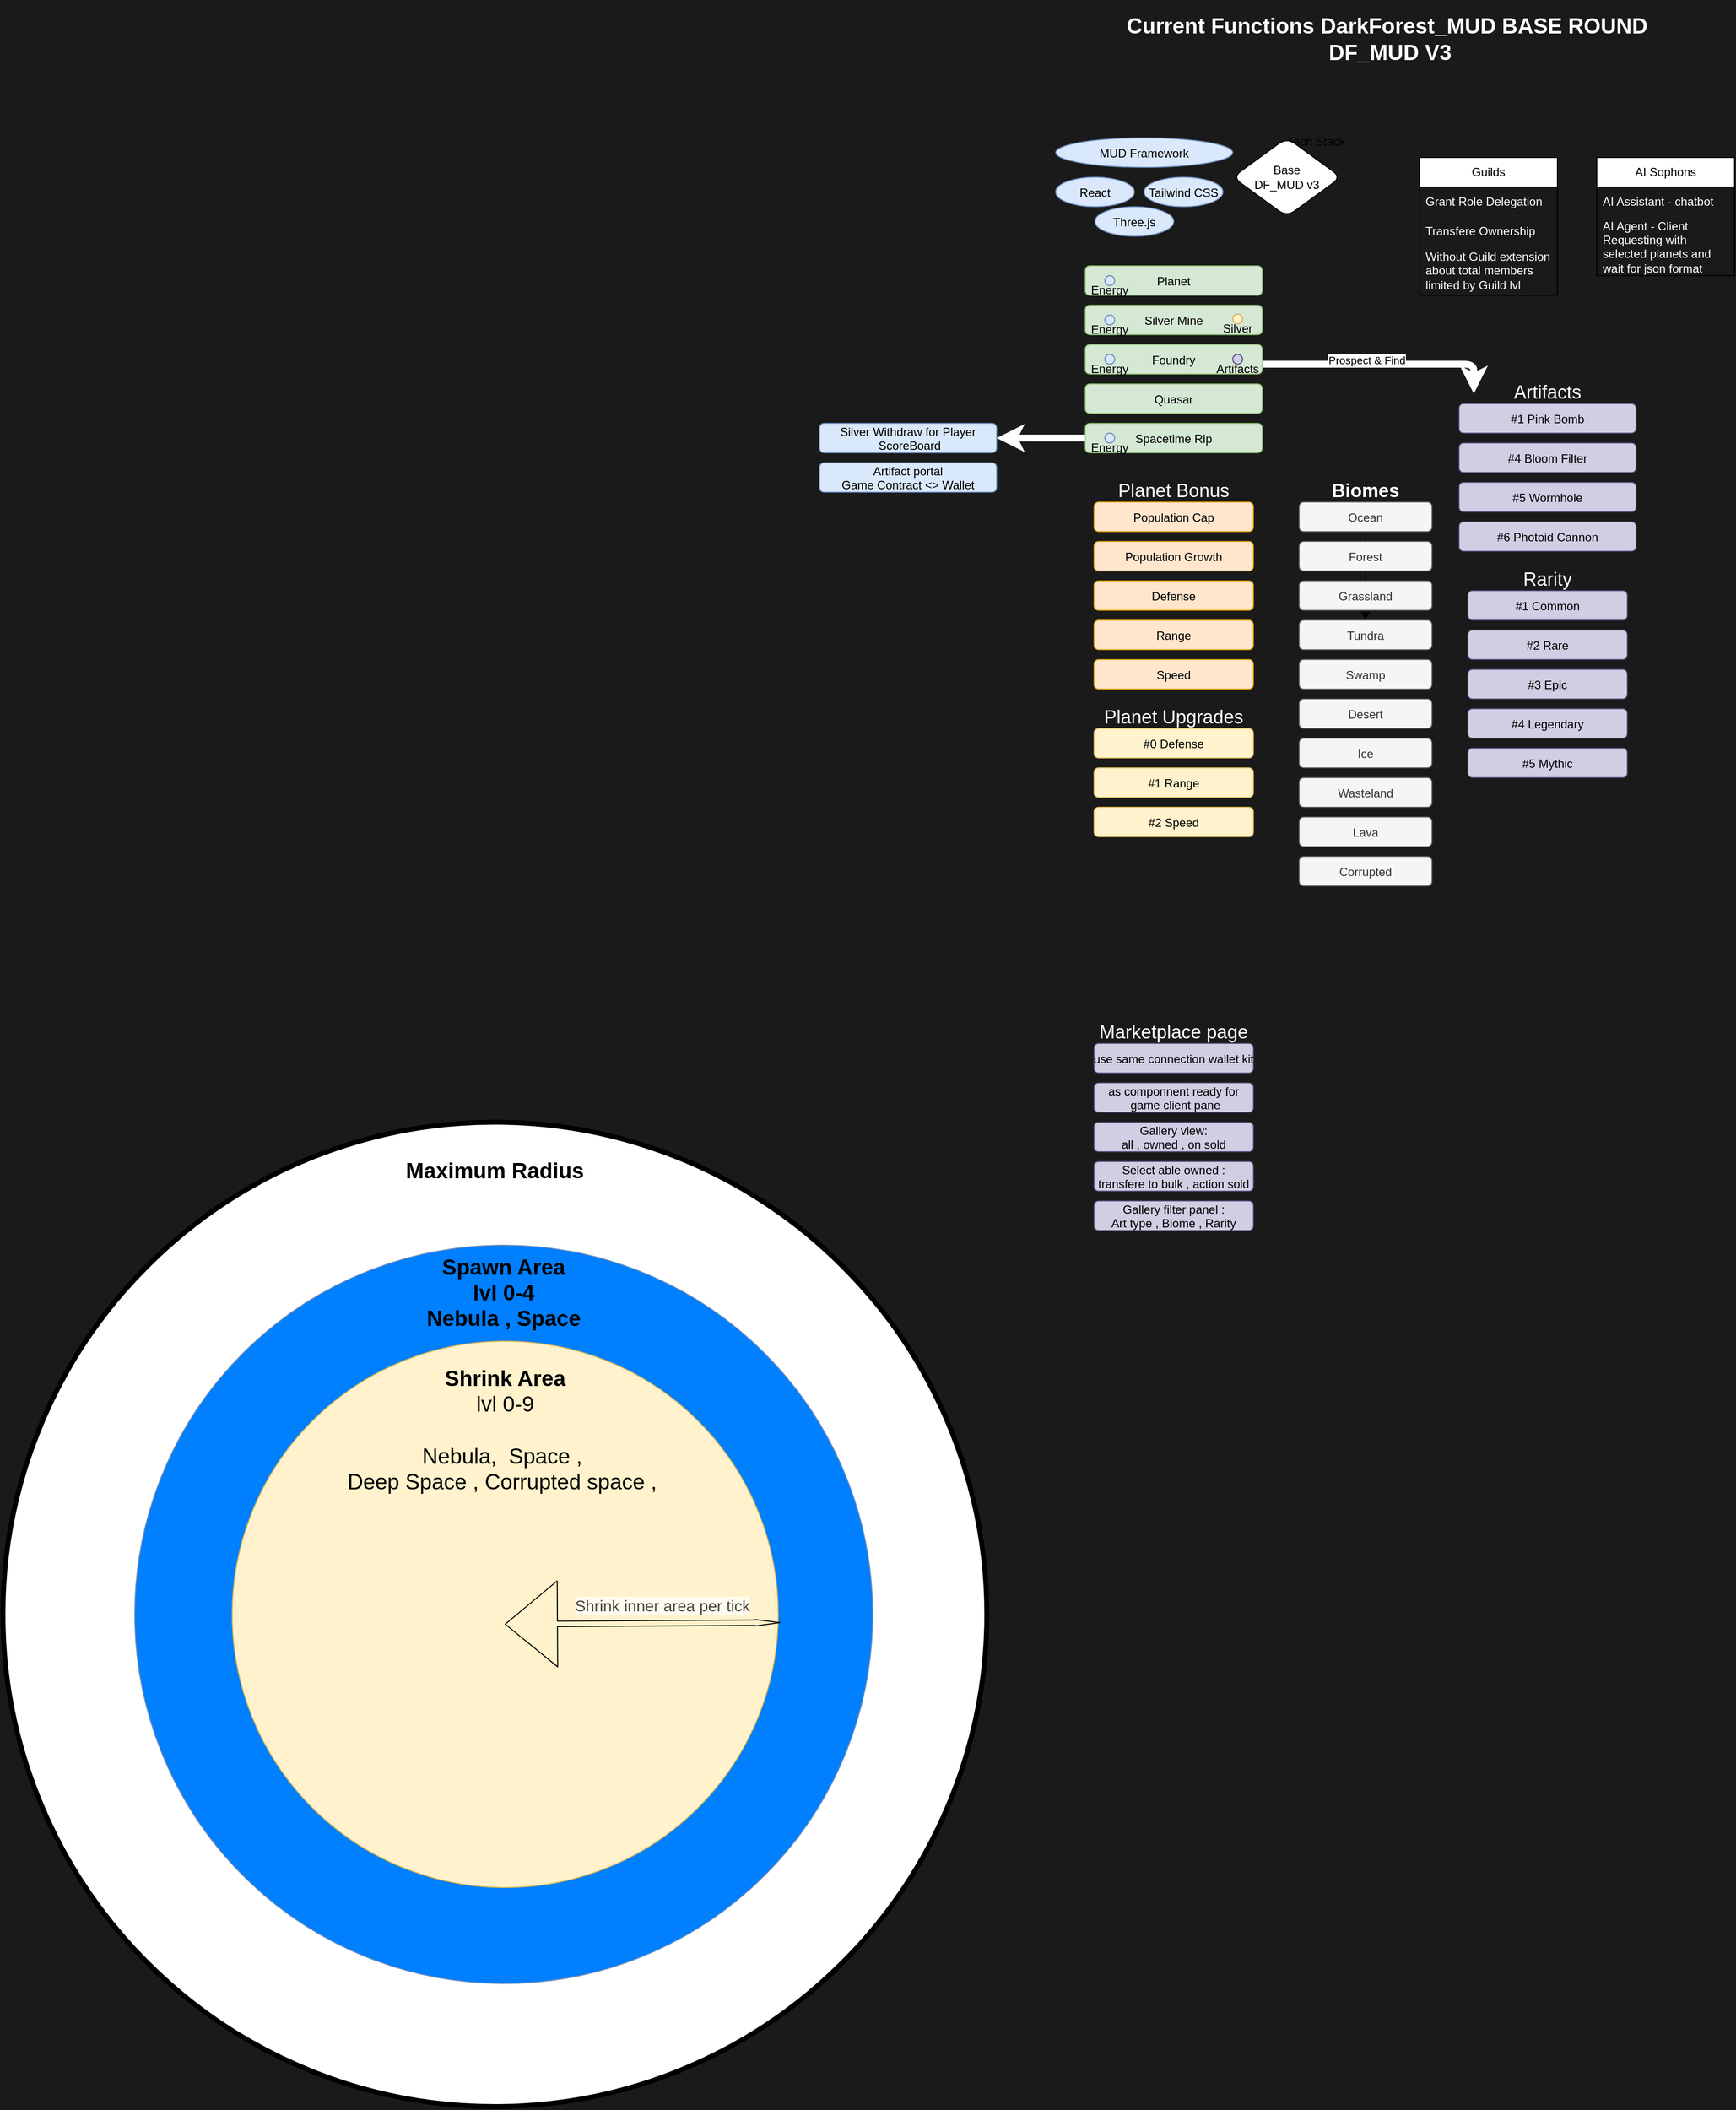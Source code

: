 <mxfile scale="1" border="0" disableSvgWarning="true">
    <diagram id="5irtiVY76B5kkcP0oITd" name="Base DF MUD V3">
        <mxGraphModel dx="2647" dy="1636" grid="1" gridSize="10" guides="1" tooltips="1" connect="1" arrows="1" fold="1" page="1" pageScale="1" pageWidth="1100" pageHeight="850" background="#1A1A1A" math="1" shadow="0">
            <root>
                <mxCell id="0"/>
                <mxCell id="1" parent="0"/>
                <mxCell id="techStack" value="Tech Stack" style="group;rounded=1;" parent="1" vertex="1">
                    <mxGeometry x="10" y="-30" width="550" height="1160" as="geometry"/>
                </mxCell>
                <mxCell id="mud" value="MUD Framework" style="ellipse;fillColor=#DAE8FC;strokeColor=#6C8EBF;rounded=1;" parent="techStack" vertex="1">
                    <mxGeometry x="10" y="10" width="180" height="30" as="geometry"/>
                </mxCell>
                <mxCell id="react" value="React" style="ellipse;fillColor=#DAE8FC;strokeColor=#6C8EBF;rounded=1;" parent="techStack" vertex="1">
                    <mxGeometry x="10" y="50" width="80" height="30" as="geometry"/>
                </mxCell>
                <mxCell id="tailwind" value="Tailwind CSS" style="ellipse;fillColor=#DAE8FC;strokeColor=#6C8EBF;rounded=1;" parent="techStack" vertex="1">
                    <mxGeometry x="100" y="50" width="80" height="30" as="geometry"/>
                </mxCell>
                <mxCell id="38" value="Base&lt;br&gt;DF_MUD v3" style="rhombus;whiteSpace=wrap;html=1;rounded=1;" parent="techStack" vertex="1">
                    <mxGeometry x="190" y="10" width="110" height="80" as="geometry"/>
                </mxCell>
                <mxCell id="foundry" value="Foundry" style="rectangle;fillColor=#d5e8d4;strokeColor=#82b366;rounded=1;" parent="techStack" vertex="1">
                    <mxGeometry x="40" y="220" width="180" height="30" as="geometry"/>
                </mxCell>
                <mxCell id="quasar" value="Quasar" style="rectangle;fillColor=#d5e8d4;strokeColor=#82b366;rounded=1;" parent="techStack" vertex="1">
                    <mxGeometry x="40" y="260" width="180" height="30" as="geometry"/>
                </mxCell>
                <mxCell id="spacetimeRip" value="Spacetime Rip" style="rectangle;fillColor=#d5e8d4;strokeColor=#82b366;rounded=1;" parent="techStack" vertex="1">
                    <mxGeometry x="40" y="300" width="180" height="30" as="geometry"/>
                </mxCell>
                <mxCell id="11" value="Silver Mine" style="rectangle;fillColor=#d5e8d4;strokeColor=#82b366;rounded=1;" parent="techStack" vertex="1">
                    <mxGeometry x="40" y="180" width="180" height="30" as="geometry"/>
                </mxCell>
                <mxCell id="12" value="Planet" style="rectangle;fillColor=#d5e8d4;strokeColor=#82b366;rounded=1;" parent="techStack" vertex="1">
                    <mxGeometry x="40" y="140" width="180" height="30" as="geometry"/>
                </mxCell>
                <mxCell id="14" value="Energy" style="ellipse;whiteSpace=wrap;html=1;aspect=fixed;rounded=1;fillColor=#dae8fc;strokeColor=#6c8ebf;spacingBottom=-20;" parent="techStack" vertex="1">
                    <mxGeometry x="60" y="230" width="10" height="10" as="geometry"/>
                </mxCell>
                <mxCell id="15" value="Energy" style="ellipse;whiteSpace=wrap;html=1;aspect=fixed;rounded=1;fillColor=#dae8fc;strokeColor=#6c8ebf;spacingBottom=-20;" parent="techStack" vertex="1">
                    <mxGeometry x="60" y="190" width="10" height="10" as="geometry"/>
                </mxCell>
                <mxCell id="16" value="Energy" style="ellipse;whiteSpace=wrap;html=1;aspect=fixed;rounded=1;fillColor=#dae8fc;strokeColor=#6c8ebf;spacingBottom=-20;" parent="techStack" vertex="1">
                    <mxGeometry x="60" y="150" width="10" height="10" as="geometry"/>
                </mxCell>
                <mxCell id="18" value="Energy" style="ellipse;whiteSpace=wrap;html=1;aspect=fixed;rounded=1;fillColor=#dae8fc;strokeColor=#6c8ebf;spacingBottom=-20;" parent="techStack" vertex="1">
                    <mxGeometry x="60" y="310" width="10" height="10" as="geometry"/>
                </mxCell>
                <mxCell id="20" value="Silver" style="ellipse;whiteSpace=wrap;html=1;aspect=fixed;rounded=1;fillColor=#fff2cc;strokeColor=#d6b656;spacingBottom=-20;" parent="techStack" vertex="1">
                    <mxGeometry x="190" y="189" width="10" height="10" as="geometry"/>
                </mxCell>
                <mxCell id="22" value="Artifacts" style="ellipse;whiteSpace=wrap;html=1;aspect=fixed;rounded=1;fillColor=#d0cee2;strokeColor=#56517e;spacingBottom=-20;" parent="techStack" vertex="1">
                    <mxGeometry x="190" y="230" width="10" height="10" as="geometry"/>
                </mxCell>
                <mxCell id="NPDjuyqZwq4U-HTnj_AC-95" value="Planet Bonus" style="group;rounded=1;spacingTop=-20;fontColor=light-dark(#ffffff, #ededed);strokeWidth=5;fontSize=19;" parent="techStack" vertex="1">
                    <mxGeometry x="40" y="370" width="180" height="200" as="geometry"/>
                </mxCell>
                <mxCell id="NPDjuyqZwq4U-HTnj_AC-96" value="Population Cap" style="hexagon;fillColor=#ffe6cc;strokeColor=#d79b00;rounded=1;" parent="NPDjuyqZwq4U-HTnj_AC-95" vertex="1">
                    <mxGeometry x="9" y="10" width="162" height="30" as="geometry"/>
                </mxCell>
                <mxCell id="NPDjuyqZwq4U-HTnj_AC-97" value="Population Growth" style="hexagon;fillColor=#ffe6cc;strokeColor=#d79b00;rounded=1;" parent="NPDjuyqZwq4U-HTnj_AC-95" vertex="1">
                    <mxGeometry x="9" y="50" width="162" height="30" as="geometry"/>
                </mxCell>
                <mxCell id="NPDjuyqZwq4U-HTnj_AC-98" value="Defense" style="hexagon;fillColor=#ffe6cc;strokeColor=#d79b00;rounded=1;" parent="NPDjuyqZwq4U-HTnj_AC-95" vertex="1">
                    <mxGeometry x="9" y="90" width="162" height="30" as="geometry"/>
                </mxCell>
                <mxCell id="NPDjuyqZwq4U-HTnj_AC-99" value="Range" style="hexagon;fillColor=#ffe6cc;strokeColor=#d79b00;rounded=1;" parent="NPDjuyqZwq4U-HTnj_AC-95" vertex="1">
                    <mxGeometry x="9" y="130" width="162" height="30" as="geometry"/>
                </mxCell>
                <mxCell id="NPDjuyqZwq4U-HTnj_AC-100" value="Speed" style="hexagon;fillColor=#ffe6cc;strokeColor=#d79b00;rounded=1;" parent="NPDjuyqZwq4U-HTnj_AC-95" vertex="1">
                    <mxGeometry x="9" y="170" width="162" height="30" as="geometry"/>
                </mxCell>
                <mxCell id="31" value="Planet Upgrades" style="group;rounded=1;spacingTop=-20;fontColor=light-dark(#ffffff, #ededed);strokeWidth=5;fontSize=19;" parent="techStack" vertex="1">
                    <mxGeometry x="40" y="600" width="180" height="520" as="geometry"/>
                </mxCell>
                <mxCell id="33" value="#0 Defense" style="hexagon;fillColor=#fff2cc;strokeColor=#d6b656;rounded=1;" parent="31" vertex="1">
                    <mxGeometry x="9" y="10" width="162" height="30" as="geometry"/>
                </mxCell>
                <mxCell id="34" value="#1 Range" style="hexagon;fillColor=#fff2cc;strokeColor=#d6b656;rounded=1;" parent="31" vertex="1">
                    <mxGeometry x="9" y="50" width="162" height="30" as="geometry"/>
                </mxCell>
                <mxCell id="35" value="#2 Speed" style="hexagon;fillColor=#fff2cc;strokeColor=#d6b656;rounded=1;" parent="31" vertex="1">
                    <mxGeometry x="9" y="90" width="162" height="30" as="geometry"/>
                </mxCell>
                <mxCell id="8byimN1MKcKNS9rw0Z8--65" value="Marketplace page" style="group;rounded=1;spacingTop=-20;fontColor=light-dark(#ffffff, #ededed);strokeWidth=5;fontSize=19;" parent="31" vertex="1">
                    <mxGeometry y="320" width="180" height="200" as="geometry"/>
                </mxCell>
                <mxCell id="8byimN1MKcKNS9rw0Z8--66" value="use same connection wallet kit" style="hexagon;fillColor=#d0cee2;strokeColor=#56517e;rounded=1;" parent="8byimN1MKcKNS9rw0Z8--65" vertex="1">
                    <mxGeometry x="9" y="10" width="162" height="30" as="geometry"/>
                </mxCell>
                <mxCell id="8byimN1MKcKNS9rw0Z8--67" value="as componnent ready for&#xa; game client pane" style="hexagon;fillColor=#d0cee2;strokeColor=#56517e;rounded=1;" parent="8byimN1MKcKNS9rw0Z8--65" vertex="1">
                    <mxGeometry x="9" y="50" width="162" height="30" as="geometry"/>
                </mxCell>
                <mxCell id="8byimN1MKcKNS9rw0Z8--68" value="Gallery view:&#xa;all , owned , on sold" style="hexagon;fillColor=#d0cee2;strokeColor=#56517e;rounded=1;" parent="8byimN1MKcKNS9rw0Z8--65" vertex="1">
                    <mxGeometry x="9" y="90" width="162" height="30" as="geometry"/>
                </mxCell>
                <mxCell id="8byimN1MKcKNS9rw0Z8--69" value="Select able owned :&#xa; transfere to bulk , action sold " style="hexagon;fillColor=#d0cee2;strokeColor=#56517e;rounded=1;" parent="8byimN1MKcKNS9rw0Z8--65" vertex="1">
                    <mxGeometry x="9" y="130" width="162" height="30" as="geometry"/>
                </mxCell>
                <mxCell id="8byimN1MKcKNS9rw0Z8--70" value="Gallery filter panel : &#xa;Art type , Biome , Rarity" style="hexagon;fillColor=#d0cee2;strokeColor=#56517e;rounded=1;" parent="8byimN1MKcKNS9rw0Z8--65" vertex="1">
                    <mxGeometry x="9" y="170" width="162" height="30" as="geometry"/>
                </mxCell>
                <mxCell id="54" value="Biomes" style="group;rounded=1;spacingTop=-20;fontColor=light-dark(#ffffff, #ededed);strokeWidth=5;fontSize=19;fontStyle=1" parent="techStack" vertex="1">
                    <mxGeometry x="250" y="370" width="150" height="370" as="geometry"/>
                </mxCell>
                <mxCell id="55" value="" style="edgeStyle=none;rounded=1;html=1;" parent="54" source="56" target="59" edge="1">
                    <mxGeometry relative="1" as="geometry"/>
                </mxCell>
                <mxCell id="56" value="Ocean" style="hexagon;fillColor=#f5f5f5;strokeColor=#666666;rounded=1;fontColor=#333333;" parent="54" vertex="1">
                    <mxGeometry x="7.5" y="10" width="135" height="30" as="geometry"/>
                </mxCell>
                <mxCell id="57" value="Forest" style="hexagon;fillColor=#f5f5f5;strokeColor=#666666;rounded=1;fontColor=#333333;" parent="54" vertex="1">
                    <mxGeometry x="7.5" y="50" width="135" height="30" as="geometry"/>
                </mxCell>
                <mxCell id="58" value="Grassland" style="hexagon;fillColor=#f5f5f5;strokeColor=#666666;rounded=1;fontColor=#333333;" parent="54" vertex="1">
                    <mxGeometry x="7.5" y="90" width="135" height="30" as="geometry"/>
                </mxCell>
                <mxCell id="59" value="Tundra" style="hexagon;fillColor=#f5f5f5;strokeColor=#666666;rounded=1;fontColor=#333333;" parent="54" vertex="1">
                    <mxGeometry x="7.5" y="130" width="135" height="30" as="geometry"/>
                </mxCell>
                <mxCell id="60" value="Swamp" style="hexagon;fillColor=#f5f5f5;strokeColor=#666666;rounded=1;fontColor=#333333;" parent="54" vertex="1">
                    <mxGeometry x="7.5" y="170" width="135" height="30" as="geometry"/>
                </mxCell>
                <mxCell id="61" value="Desert" style="hexagon;fillColor=#f5f5f5;strokeColor=#666666;rounded=1;fontColor=#333333;" parent="54" vertex="1">
                    <mxGeometry x="7.5" y="210" width="135" height="30" as="geometry"/>
                </mxCell>
                <mxCell id="62" value="Ice" style="hexagon;fillColor=#f5f5f5;strokeColor=#666666;rounded=1;fontColor=#333333;" parent="54" vertex="1">
                    <mxGeometry x="7.5" y="250" width="135" height="30" as="geometry"/>
                </mxCell>
                <mxCell id="63" value="Wasteland" style="hexagon;fillColor=#f5f5f5;strokeColor=#666666;rounded=1;fontColor=#333333;" parent="54" vertex="1">
                    <mxGeometry x="7.5" y="290" width="135" height="30" as="geometry"/>
                </mxCell>
                <mxCell id="64" value="Lava" style="hexagon;fillColor=#f5f5f5;strokeColor=#666666;rounded=1;fontColor=#333333;" parent="54" vertex="1">
                    <mxGeometry x="7.5" y="330" width="135" height="30" as="geometry"/>
                </mxCell>
                <mxCell id="65" value="Corrupted" style="hexagon;fillColor=#f5f5f5;strokeColor=#666666;rounded=1;fontColor=#333333;" parent="54" vertex="1">
                    <mxGeometry x="7.5" y="370" width="135" height="30" as="geometry"/>
                </mxCell>
                <mxCell id="SrigIQe8zT1XsT5fDAGr-65" style="edgeStyle=orthogonalEdgeStyle;rounded=1;orthogonalLoop=1;strokeColor=#FFFFFF;strokeWidth=7;" parent="techStack" edge="1">
                    <mxGeometry relative="1" as="geometry">
                        <Array as="points">
                            <mxPoint x="220" y="240"/>
                            <mxPoint x="435" y="240"/>
                        </Array>
                        <mxPoint x="220" y="240" as="sourcePoint"/>
                        <mxPoint x="435" y="270" as="targetPoint"/>
                    </mxGeometry>
                </mxCell>
                <mxCell id="SrigIQe8zT1XsT5fDAGr-66" value="Prospect &amp;amp; Find" style="edgeLabel;html=1;align=center;verticalAlign=middle;resizable=0;points=[];rounded=1;" parent="SrigIQe8zT1XsT5fDAGr-65" vertex="1" connectable="0">
                    <mxGeometry x="-0.139" y="4" relative="1" as="geometry">
                        <mxPoint as="offset"/>
                    </mxGeometry>
                </mxCell>
                <mxCell id="tMf0LBVsmjufztRibNKT-65" value="Three.js" style="ellipse;fillColor=#DAE8FC;strokeColor=#6C8EBF;rounded=1;" parent="techStack" vertex="1">
                    <mxGeometry x="50" y="80" width="80" height="30" as="geometry"/>
                </mxCell>
                <mxCell id="4" value="Silver Withdraw for Player&#xa; ScoreBoard" style="hexagon;fillColor=#dae8fc;strokeColor=#6c8ebf;rounded=1;" parent="1" vertex="1">
                    <mxGeometry x="-220" y="270" width="180" height="30" as="geometry"/>
                </mxCell>
                <mxCell id="5" value="Artifact portal &#xa;Game Contract &lt;&gt; Wallet" style="hexagon;fillColor=#dae8fc;strokeColor=#6c8ebf;rounded=1;" parent="1" vertex="1">
                    <mxGeometry x="-220" y="310" width="180" height="30" as="geometry"/>
                </mxCell>
                <mxCell id="23" style="edgeStyle=orthogonalEdgeStyle;rounded=1;orthogonalLoop=1;strokeColor=#FFFFFF;strokeWidth=7;entryX=1;entryY=0.5;entryDx=0;entryDy=0;exitX=0;exitY=0.5;exitDx=0;exitDy=0;" parent="1" source="spacetimeRip" target="4" edge="1">
                    <mxGeometry relative="1" as="geometry">
                        <Array as="points">
                            <mxPoint x="50" y="285"/>
                        </Array>
                        <mxPoint x="50" y="245" as="sourcePoint"/>
                        <mxPoint x="455" y="190" as="targetPoint"/>
                    </mxGeometry>
                </mxCell>
                <mxCell id="artifacts" value="Artifacts" style="group;rounded=1;fontColor=#FFFFFF;fontSize=19;spacingTop=-20;" parent="1" vertex="1">
                    <mxGeometry x="420" y="240" width="200" height="570" as="geometry"/>
                </mxCell>
                <mxCell id="wormhole" value="#5 Wormhole" style="hexagon;fillColor=#d0cee2;strokeColor=#56517e;rounded=1;fontSize=12;" parent="artifacts" vertex="1">
                    <mxGeometry x="10" y="90" width="180" height="30" as="geometry"/>
                </mxCell>
                <mxCell id="photoidCannon" value="#4 Bloom Filter" style="hexagon;fillColor=#d0cee2;strokeColor=#56517e;rounded=1;" parent="artifacts" vertex="1">
                    <mxGeometry x="10" y="50" width="180" height="30" as="geometry"/>
                </mxCell>
                <mxCell id="bloomFilter" value="#6 Photoid Cannon" style="hexagon;fillColor=#d0cee2;strokeColor=#56517e;rounded=1;" parent="artifacts" vertex="1">
                    <mxGeometry x="10" y="130" width="180" height="30" as="geometry"/>
                </mxCell>
                <mxCell id="blackDomain" value="#1 Pink Bomb" style="hexagon;fillColor=#d0cee2;strokeColor=#56517e;rounded=1;" parent="artifacts" vertex="1">
                    <mxGeometry x="10" y="10" width="180" height="30" as="geometry"/>
                </mxCell>
                <mxCell id="NPDjuyqZwq4U-HTnj_AC-72" value="Rarity" style="group;rounded=1;spacingTop=-20;fontColor=light-dark(#ffffff, #ededed);strokeWidth=5;fontSize=19;" parent="artifacts" vertex="1">
                    <mxGeometry x="10" y="190" width="180" height="200" as="geometry"/>
                </mxCell>
                <mxCell id="NPDjuyqZwq4U-HTnj_AC-74" value="#1 Common" style="hexagon;fillColor=#d0cee2;strokeColor=#56517e;rounded=1;" parent="NPDjuyqZwq4U-HTnj_AC-72" vertex="1">
                    <mxGeometry x="9" y="10" width="162" height="30" as="geometry"/>
                </mxCell>
                <mxCell id="NPDjuyqZwq4U-HTnj_AC-75" value="#2 Rare" style="hexagon;fillColor=#d0cee2;strokeColor=#56517e;rounded=1;" parent="NPDjuyqZwq4U-HTnj_AC-72" vertex="1">
                    <mxGeometry x="9" y="50" width="162" height="30" as="geometry"/>
                </mxCell>
                <mxCell id="NPDjuyqZwq4U-HTnj_AC-76" value="#3 Epic" style="hexagon;fillColor=#d0cee2;strokeColor=#56517e;rounded=1;" parent="NPDjuyqZwq4U-HTnj_AC-72" vertex="1">
                    <mxGeometry x="9" y="90" width="162" height="30" as="geometry"/>
                </mxCell>
                <mxCell id="NPDjuyqZwq4U-HTnj_AC-77" value="#4 Legendary" style="hexagon;fillColor=#d0cee2;strokeColor=#56517e;rounded=1;" parent="NPDjuyqZwq4U-HTnj_AC-72" vertex="1">
                    <mxGeometry x="9" y="130" width="162" height="30" as="geometry"/>
                </mxCell>
                <mxCell id="NPDjuyqZwq4U-HTnj_AC-78" value="#5 Mythic" style="hexagon;fillColor=#d0cee2;strokeColor=#56517e;rounded=1;" parent="NPDjuyqZwq4U-HTnj_AC-72" vertex="1">
                    <mxGeometry x="9" y="170" width="162" height="30" as="geometry"/>
                </mxCell>
                <mxCell id="SrigIQe8zT1XsT5fDAGr-68" value="Guilds" style="swimlane;fontStyle=0;childLayout=stackLayout;horizontal=1;startSize=30;horizontalStack=0;resizeParent=1;resizeParentMax=0;resizeLast=0;collapsible=1;marginBottom=0;whiteSpace=wrap;html=1;" parent="1" vertex="1">
                    <mxGeometry x="390" width="140" height="140" as="geometry"/>
                </mxCell>
                <mxCell id="SrigIQe8zT1XsT5fDAGr-69" value="Grant Role Delegation&amp;nbsp;" style="text;strokeColor=none;fillColor=none;align=left;verticalAlign=middle;spacingLeft=4;spacingRight=4;overflow=hidden;points=[[0,0.5],[1,0.5]];portConstraint=eastwest;rotatable=0;whiteSpace=wrap;html=1;fontColor=light-dark(#ffffff, #ededed);" parent="SrigIQe8zT1XsT5fDAGr-68" vertex="1">
                    <mxGeometry y="30" width="140" height="30" as="geometry"/>
                </mxCell>
                <mxCell id="SrigIQe8zT1XsT5fDAGr-70" value="Transfere Ownership" style="text;strokeColor=none;fillColor=none;align=left;verticalAlign=middle;spacingLeft=4;spacingRight=4;overflow=hidden;points=[[0,0.5],[1,0.5]];portConstraint=eastwest;rotatable=0;whiteSpace=wrap;html=1;fontColor=light-dark(#ffffff, #ededed);" parent="SrigIQe8zT1XsT5fDAGr-68" vertex="1">
                    <mxGeometry y="60" width="140" height="30" as="geometry"/>
                </mxCell>
                <mxCell id="SrigIQe8zT1XsT5fDAGr-71" value="Without Guild extension about total members limited by Guild lvl" style="text;strokeColor=none;fillColor=none;align=left;verticalAlign=middle;spacingLeft=4;spacingRight=4;overflow=hidden;points=[[0,0.5],[1,0.5]];portConstraint=eastwest;rotatable=0;whiteSpace=wrap;html=1;fontColor=light-dark(#ffffff, #ededed);" parent="SrigIQe8zT1XsT5fDAGr-68" vertex="1">
                    <mxGeometry y="90" width="140" height="50" as="geometry"/>
                </mxCell>
                <mxCell id="SrigIQe8zT1XsT5fDAGr-72" value="AI Sophons" style="swimlane;fontStyle=0;childLayout=stackLayout;horizontal=1;startSize=30;horizontalStack=0;resizeParent=1;resizeParentMax=0;resizeLast=0;collapsible=1;marginBottom=0;whiteSpace=wrap;html=1;" parent="1" vertex="1">
                    <mxGeometry x="570" width="140" height="120" as="geometry"/>
                </mxCell>
                <mxCell id="SrigIQe8zT1XsT5fDAGr-73" value="AI Assistant - chatbot" style="text;strokeColor=none;fillColor=none;align=left;verticalAlign=middle;spacingLeft=4;spacingRight=4;overflow=hidden;points=[[0,0.5],[1,0.5]];portConstraint=eastwest;rotatable=0;whiteSpace=wrap;html=1;fontColor=light-dark(#ffffff, #ededed);" parent="SrigIQe8zT1XsT5fDAGr-72" vertex="1">
                    <mxGeometry y="30" width="140" height="30" as="geometry"/>
                </mxCell>
                <mxCell id="SrigIQe8zT1XsT5fDAGr-74" value="AI Agent - Client Requesting with selected planets and wait for json format answer - client executor" style="text;strokeColor=none;fillColor=none;align=left;verticalAlign=middle;spacingLeft=4;spacingRight=4;overflow=hidden;points=[[0,0.5],[1,0.5]];portConstraint=eastwest;rotatable=0;whiteSpace=wrap;html=1;fontColor=light-dark(#ffffff, #ededed);" parent="SrigIQe8zT1XsT5fDAGr-72" vertex="1">
                    <mxGeometry y="60" width="140" height="60" as="geometry"/>
                </mxCell>
                <mxCell id="SrigIQe8zT1XsT5fDAGr-76" value="Current Functions DarkForest_MUD BASE ROUND&amp;nbsp;&lt;br&gt;DF_MUD V3" style="text;html=1;align=center;verticalAlign=middle;whiteSpace=wrap;rounded=0;fontColor=light-dark(#ffffff, #ededed);fontSize=22;fontStyle=1" parent="1" vertex="1">
                    <mxGeometry x="10" y="-160" width="700" height="80" as="geometry"/>
                </mxCell>
                <mxCell id="MGeNxELb8QTI1beT-WTR-72" value="" style="group" parent="1" vertex="1" connectable="0">
                    <mxGeometry x="-1050" y="980" width="1000" height="1000" as="geometry"/>
                </mxCell>
                <mxCell id="MGeNxELb8QTI1beT-WTR-65" value="Maximum Radius" style="ellipse;whiteSpace=wrap;html=1;spacingTop=0;fontSize=22;fontStyle=1;strokeWidth=5;spacingBottom=900;" parent="MGeNxELb8QTI1beT-WTR-72" vertex="1">
                    <mxGeometry width="1000" height="1000" as="geometry"/>
                </mxCell>
                <mxCell id="MGeNxELb8QTI1beT-WTR-66" value="Spawn Area&lt;div&gt;lvl 0-4&lt;/div&gt;&lt;div&gt;Nebula , Space&lt;br&gt;&lt;br&gt;&lt;/div&gt;&lt;div&gt;&lt;br&gt;&lt;/div&gt;" style="ellipse;whiteSpace=wrap;html=1;fillColor=#007FFF;strokeColor=#6c8ebf;spacingTop=0;spacingBottom=600;fontSize=22;fontStyle=1" parent="MGeNxELb8QTI1beT-WTR-72" vertex="1">
                    <mxGeometry x="134" y="125" width="750" height="750" as="geometry"/>
                </mxCell>
                <mxCell id="MGeNxELb8QTI1beT-WTR-67" value="&lt;div&gt;&lt;br&gt;&lt;/div&gt;Shrink Area&lt;br&gt;&lt;span style=&quot;font-weight: normal;&quot;&gt;lvl 0-9&lt;br&gt;&lt;br&gt;&lt;/span&gt;&lt;div&gt;&lt;span style=&quot;font-weight: normal;&quot;&gt;Nebula,&amp;nbsp; Space ,&amp;nbsp;&lt;br&gt;Deep Space , Corrupted space ,&amp;nbsp;&lt;/span&gt;&lt;/div&gt;" style="ellipse;whiteSpace=wrap;html=1;fillColor=#fff2cc;strokeColor=#d6b656;spacingBottom=400;fontSize=22;fontStyle=1" parent="MGeNxELb8QTI1beT-WTR-72" vertex="1">
                    <mxGeometry x="233" y="222.5" width="555" height="555" as="geometry"/>
                </mxCell>
                <mxCell id="MGeNxELb8QTI1beT-WTR-70" value="" style="shape=flexArrow;endArrow=classic;startArrow=classic;html=1;startWidth=0;startSize=7.976;entryX=0.517;entryY=0.518;entryDx=0;entryDy=0;entryPerimeter=0;exitX=1.004;exitY=0.515;exitDx=0;exitDy=0;exitPerimeter=0;fillColor=none;endWidth=80.741;endSize=17.363;width=5.556;fontSize=8;" parent="MGeNxELb8QTI1beT-WTR-72" source="MGeNxELb8QTI1beT-WTR-67" edge="1">
                    <mxGeometry width="100" height="100" relative="1" as="geometry">
                        <mxPoint x="777.913" y="490.662" as="sourcePoint"/>
                        <mxPoint x="510.005" y="509.99" as="targetPoint"/>
                    </mxGeometry>
                </mxCell>
                <mxCell id="MGeNxELb8QTI1beT-WTR-71" value="Shrink&lt;span style=&quot;background-color: light-dark(#ffffff, var(--ge-dark-color, #121212));&quot;&gt;&amp;nbsp;inner area per tick&lt;/span&gt;" style="edgeLabel;html=1;align=center;verticalAlign=middle;resizable=0;points=[];rotation=0;textOpacity=70;fontSize=16;" parent="MGeNxELb8QTI1beT-WTR-70" vertex="1" connectable="0">
                    <mxGeometry x="0.15" y="-2" relative="1" as="geometry">
                        <mxPoint x="41" y="-17" as="offset"/>
                    </mxGeometry>
                </mxCell>
            </root>
        </mxGraphModel>
    </diagram>
    <diagram name="Base DF MUD V4" id="qi9AiscXyE7ZhiVMkn2A">
        <mxGraphModel dx="2183" dy="1400" grid="1" gridSize="10" guides="1" tooltips="1" connect="1" arrows="1" fold="1" page="1" pageScale="1" pageWidth="1100" pageHeight="850" background="#1A1A1A" math="1" shadow="0">
            <root>
                <mxCell id="mezcCVU2EaI2xSkBNxZr-0"/>
                <mxCell id="mezcCVU2EaI2xSkBNxZr-1" parent="mezcCVU2EaI2xSkBNxZr-0"/>
                <mxCell id="mezcCVU2EaI2xSkBNxZr-2" value="Tech Stack" style="group;rounded=1;" parent="mezcCVU2EaI2xSkBNxZr-1" vertex="1">
                    <mxGeometry x="10" y="-30" width="550" height="1160" as="geometry"/>
                </mxCell>
                <mxCell id="mezcCVU2EaI2xSkBNxZr-3" value="MUD Framework" style="ellipse;fillColor=#DAE8FC;strokeColor=#6C8EBF;rounded=1;" parent="mezcCVU2EaI2xSkBNxZr-2" vertex="1">
                    <mxGeometry x="10" y="10" width="180" height="30" as="geometry"/>
                </mxCell>
                <mxCell id="mezcCVU2EaI2xSkBNxZr-4" value="React" style="ellipse;fillColor=#DAE8FC;strokeColor=#6C8EBF;rounded=1;" parent="mezcCVU2EaI2xSkBNxZr-2" vertex="1">
                    <mxGeometry x="10" y="50" width="80" height="30" as="geometry"/>
                </mxCell>
                <mxCell id="mezcCVU2EaI2xSkBNxZr-5" value="Tailwind CSS" style="ellipse;fillColor=#DAE8FC;strokeColor=#6C8EBF;rounded=1;" parent="mezcCVU2EaI2xSkBNxZr-2" vertex="1">
                    <mxGeometry x="100" y="50" width="80" height="30" as="geometry"/>
                </mxCell>
                <mxCell id="mezcCVU2EaI2xSkBNxZr-6" value="Base&lt;br&gt;DF_MUD v4" style="rhombus;whiteSpace=wrap;html=1;rounded=1;" parent="mezcCVU2EaI2xSkBNxZr-2" vertex="1">
                    <mxGeometry x="190" y="10" width="110" height="80" as="geometry"/>
                </mxCell>
                <mxCell id="mezcCVU2EaI2xSkBNxZr-7" value="Foundry" style="rectangle;fillColor=#d5e8d4;strokeColor=#82b366;rounded=1;" parent="mezcCVU2EaI2xSkBNxZr-2" vertex="1">
                    <mxGeometry x="40" y="220" width="180" height="30" as="geometry"/>
                </mxCell>
                <mxCell id="mezcCVU2EaI2xSkBNxZr-8" value="Quasar" style="rectangle;fillColor=#d5e8d4;strokeColor=#82b366;rounded=1;" parent="mezcCVU2EaI2xSkBNxZr-2" vertex="1">
                    <mxGeometry x="40" y="260" width="180" height="30" as="geometry"/>
                </mxCell>
                <mxCell id="mezcCVU2EaI2xSkBNxZr-9" value="Spacetime Rip" style="rectangle;fillColor=#d5e8d4;strokeColor=#82b366;rounded=1;" parent="mezcCVU2EaI2xSkBNxZr-2" vertex="1">
                    <mxGeometry x="40" y="300" width="180" height="30" as="geometry"/>
                </mxCell>
                <mxCell id="mezcCVU2EaI2xSkBNxZr-10" value="Silver Mine" style="rectangle;fillColor=#d5e8d4;strokeColor=#82b366;rounded=1;" parent="mezcCVU2EaI2xSkBNxZr-2" vertex="1">
                    <mxGeometry x="40" y="180" width="180" height="30" as="geometry"/>
                </mxCell>
                <mxCell id="mezcCVU2EaI2xSkBNxZr-11" value="Planet" style="rectangle;fillColor=#d5e8d4;strokeColor=#82b366;rounded=1;" parent="mezcCVU2EaI2xSkBNxZr-2" vertex="1">
                    <mxGeometry x="40" y="140" width="180" height="30" as="geometry"/>
                </mxCell>
                <mxCell id="mezcCVU2EaI2xSkBNxZr-12" value="Energy" style="ellipse;whiteSpace=wrap;html=1;aspect=fixed;rounded=1;fillColor=#dae8fc;strokeColor=#6c8ebf;spacingBottom=-20;" parent="mezcCVU2EaI2xSkBNxZr-2" vertex="1">
                    <mxGeometry x="60" y="230" width="10" height="10" as="geometry"/>
                </mxCell>
                <mxCell id="mezcCVU2EaI2xSkBNxZr-13" value="Energy" style="ellipse;whiteSpace=wrap;html=1;aspect=fixed;rounded=1;fillColor=#dae8fc;strokeColor=#6c8ebf;spacingBottom=-20;" parent="mezcCVU2EaI2xSkBNxZr-2" vertex="1">
                    <mxGeometry x="60" y="190" width="10" height="10" as="geometry"/>
                </mxCell>
                <mxCell id="mezcCVU2EaI2xSkBNxZr-14" value="Energy" style="ellipse;whiteSpace=wrap;html=1;aspect=fixed;rounded=1;fillColor=#dae8fc;strokeColor=#6c8ebf;spacingBottom=-20;" parent="mezcCVU2EaI2xSkBNxZr-2" vertex="1">
                    <mxGeometry x="60" y="150" width="10" height="10" as="geometry"/>
                </mxCell>
                <mxCell id="mezcCVU2EaI2xSkBNxZr-15" value="Energy" style="ellipse;whiteSpace=wrap;html=1;aspect=fixed;rounded=1;fillColor=#dae8fc;strokeColor=#6c8ebf;spacingBottom=-20;" parent="mezcCVU2EaI2xSkBNxZr-2" vertex="1">
                    <mxGeometry x="60" y="310" width="10" height="10" as="geometry"/>
                </mxCell>
                <mxCell id="mezcCVU2EaI2xSkBNxZr-16" value="Silver" style="ellipse;whiteSpace=wrap;html=1;aspect=fixed;rounded=1;fillColor=#fff2cc;strokeColor=#d6b656;spacingBottom=-20;" parent="mezcCVU2EaI2xSkBNxZr-2" vertex="1">
                    <mxGeometry x="190" y="189" width="10" height="10" as="geometry"/>
                </mxCell>
                <mxCell id="mezcCVU2EaI2xSkBNxZr-17" value="Artifacts" style="ellipse;whiteSpace=wrap;html=1;aspect=fixed;rounded=1;fillColor=#d0cee2;strokeColor=#56517e;spacingBottom=-20;" parent="mezcCVU2EaI2xSkBNxZr-2" vertex="1">
                    <mxGeometry x="190" y="230" width="10" height="10" as="geometry"/>
                </mxCell>
                <mxCell id="mezcCVU2EaI2xSkBNxZr-18" value="Planet Bonus" style="group;rounded=1;spacingTop=-20;fontColor=light-dark(#ffffff, #ededed);strokeWidth=5;fontSize=19;" parent="mezcCVU2EaI2xSkBNxZr-2" vertex="1">
                    <mxGeometry x="40" y="370" width="180" height="200" as="geometry"/>
                </mxCell>
                <mxCell id="mezcCVU2EaI2xSkBNxZr-19" value="Population Cap" style="hexagon;fillColor=#ffe6cc;strokeColor=#d79b00;rounded=1;" parent="mezcCVU2EaI2xSkBNxZr-18" vertex="1">
                    <mxGeometry x="9" y="10" width="162" height="30" as="geometry"/>
                </mxCell>
                <mxCell id="mezcCVU2EaI2xSkBNxZr-20" value="Population Growth" style="hexagon;fillColor=#ffe6cc;strokeColor=#d79b00;rounded=1;" parent="mezcCVU2EaI2xSkBNxZr-18" vertex="1">
                    <mxGeometry x="9" y="50" width="162" height="30" as="geometry"/>
                </mxCell>
                <mxCell id="mezcCVU2EaI2xSkBNxZr-21" value="Defense" style="hexagon;fillColor=#ffe6cc;strokeColor=#d79b00;rounded=1;" parent="mezcCVU2EaI2xSkBNxZr-18" vertex="1">
                    <mxGeometry x="9" y="90" width="162" height="30" as="geometry"/>
                </mxCell>
                <mxCell id="mezcCVU2EaI2xSkBNxZr-22" value="Range" style="hexagon;fillColor=#ffe6cc;strokeColor=#d79b00;rounded=1;" parent="mezcCVU2EaI2xSkBNxZr-18" vertex="1">
                    <mxGeometry x="9" y="130" width="162" height="30" as="geometry"/>
                </mxCell>
                <mxCell id="mezcCVU2EaI2xSkBNxZr-23" value="Speed" style="hexagon;fillColor=#ffe6cc;strokeColor=#d79b00;rounded=1;" parent="mezcCVU2EaI2xSkBNxZr-18" vertex="1">
                    <mxGeometry x="9" y="170" width="162" height="30" as="geometry"/>
                </mxCell>
                <mxCell id="mezcCVU2EaI2xSkBNxZr-24" value="Planet Upgrades" style="group;rounded=1;spacingTop=-20;fontColor=light-dark(#ffffff, #ededed);strokeWidth=5;fontSize=19;" parent="mezcCVU2EaI2xSkBNxZr-2" vertex="1">
                    <mxGeometry x="40" y="600" width="180" height="370" as="geometry"/>
                </mxCell>
                <mxCell id="mezcCVU2EaI2xSkBNxZr-25" value="#0 Defense" style="hexagon;fillColor=#fff2cc;strokeColor=#d6b656;rounded=1;" parent="mezcCVU2EaI2xSkBNxZr-24" vertex="1">
                    <mxGeometry x="9" y="10" width="162" height="30" as="geometry"/>
                </mxCell>
                <mxCell id="mezcCVU2EaI2xSkBNxZr-26" value="#1 Range" style="hexagon;fillColor=#fff2cc;strokeColor=#d6b656;rounded=1;" parent="mezcCVU2EaI2xSkBNxZr-24" vertex="1">
                    <mxGeometry x="9" y="50" width="162" height="30" as="geometry"/>
                </mxCell>
                <mxCell id="mezcCVU2EaI2xSkBNxZr-27" value="#2 Speed" style="hexagon;fillColor=#fff2cc;strokeColor=#d6b656;rounded=1;" parent="mezcCVU2EaI2xSkBNxZr-24" vertex="1">
                    <mxGeometry x="9" y="90" width="162" height="30" as="geometry"/>
                </mxCell>
                <mxCell id="mezcCVU2EaI2xSkBNxZr-28" value="Biomes" style="group;rounded=1;spacingTop=-20;fontColor=light-dark(#ffffff, #ededed);strokeWidth=5;fontSize=19;fontStyle=1" parent="mezcCVU2EaI2xSkBNxZr-2" vertex="1">
                    <mxGeometry x="250" y="370" width="150" height="370" as="geometry"/>
                </mxCell>
                <mxCell id="mezcCVU2EaI2xSkBNxZr-29" value="" style="edgeStyle=none;rounded=1;html=1;" parent="mezcCVU2EaI2xSkBNxZr-28" source="mezcCVU2EaI2xSkBNxZr-30" target="mezcCVU2EaI2xSkBNxZr-33" edge="1">
                    <mxGeometry relative="1" as="geometry"/>
                </mxCell>
                <mxCell id="mezcCVU2EaI2xSkBNxZr-30" value="Ocean" style="hexagon;fillColor=#f5f5f5;strokeColor=#666666;rounded=1;fontColor=#333333;" parent="mezcCVU2EaI2xSkBNxZr-28" vertex="1">
                    <mxGeometry x="7.5" y="10" width="135" height="30" as="geometry"/>
                </mxCell>
                <mxCell id="mezcCVU2EaI2xSkBNxZr-31" value="Forest" style="hexagon;fillColor=#f5f5f5;strokeColor=#666666;rounded=1;fontColor=#333333;" parent="mezcCVU2EaI2xSkBNxZr-28" vertex="1">
                    <mxGeometry x="7.5" y="50" width="135" height="30" as="geometry"/>
                </mxCell>
                <mxCell id="mezcCVU2EaI2xSkBNxZr-32" value="Grassland" style="hexagon;fillColor=#f5f5f5;strokeColor=#666666;rounded=1;fontColor=#333333;" parent="mezcCVU2EaI2xSkBNxZr-28" vertex="1">
                    <mxGeometry x="7.5" y="90" width="135" height="30" as="geometry"/>
                </mxCell>
                <mxCell id="mezcCVU2EaI2xSkBNxZr-33" value="Tundra" style="hexagon;fillColor=#f5f5f5;strokeColor=#666666;rounded=1;fontColor=#333333;" parent="mezcCVU2EaI2xSkBNxZr-28" vertex="1">
                    <mxGeometry x="7.5" y="130" width="135" height="30" as="geometry"/>
                </mxCell>
                <mxCell id="mezcCVU2EaI2xSkBNxZr-34" value="Swamp" style="hexagon;fillColor=#f5f5f5;strokeColor=#666666;rounded=1;fontColor=#333333;" parent="mezcCVU2EaI2xSkBNxZr-28" vertex="1">
                    <mxGeometry x="7.5" y="170" width="135" height="30" as="geometry"/>
                </mxCell>
                <mxCell id="mezcCVU2EaI2xSkBNxZr-35" value="Desert" style="hexagon;fillColor=#f5f5f5;strokeColor=#666666;rounded=1;fontColor=#333333;" parent="mezcCVU2EaI2xSkBNxZr-28" vertex="1">
                    <mxGeometry x="7.5" y="210" width="135" height="30" as="geometry"/>
                </mxCell>
                <mxCell id="mezcCVU2EaI2xSkBNxZr-36" value="Ice" style="hexagon;fillColor=#f5f5f5;strokeColor=#666666;rounded=1;fontColor=#333333;" parent="mezcCVU2EaI2xSkBNxZr-28" vertex="1">
                    <mxGeometry x="7.5" y="250" width="135" height="30" as="geometry"/>
                </mxCell>
                <mxCell id="mezcCVU2EaI2xSkBNxZr-37" value="Wasteland" style="hexagon;fillColor=#f5f5f5;strokeColor=#666666;rounded=1;fontColor=#333333;" parent="mezcCVU2EaI2xSkBNxZr-28" vertex="1">
                    <mxGeometry x="7.5" y="290" width="135" height="30" as="geometry"/>
                </mxCell>
                <mxCell id="mezcCVU2EaI2xSkBNxZr-38" value="Lava" style="hexagon;fillColor=#f5f5f5;strokeColor=#666666;rounded=1;fontColor=#333333;" parent="mezcCVU2EaI2xSkBNxZr-28" vertex="1">
                    <mxGeometry x="7.5" y="330" width="135" height="30" as="geometry"/>
                </mxCell>
                <mxCell id="mezcCVU2EaI2xSkBNxZr-39" value="Corrupted" style="hexagon;fillColor=#f5f5f5;strokeColor=#666666;rounded=1;fontColor=#333333;" parent="mezcCVU2EaI2xSkBNxZr-28" vertex="1">
                    <mxGeometry x="7.5" y="370" width="135" height="30" as="geometry"/>
                </mxCell>
                <mxCell id="mezcCVU2EaI2xSkBNxZr-40" style="edgeStyle=orthogonalEdgeStyle;rounded=1;orthogonalLoop=1;strokeColor=#FFFFFF;strokeWidth=7;" parent="mezcCVU2EaI2xSkBNxZr-2" edge="1">
                    <mxGeometry relative="1" as="geometry">
                        <Array as="points">
                            <mxPoint x="220" y="240"/>
                            <mxPoint x="435" y="240"/>
                        </Array>
                        <mxPoint x="220" y="240" as="sourcePoint"/>
                        <mxPoint x="435" y="270" as="targetPoint"/>
                    </mxGeometry>
                </mxCell>
                <mxCell id="mezcCVU2EaI2xSkBNxZr-41" value="Prospect &amp;amp; Find" style="edgeLabel;html=1;align=center;verticalAlign=middle;resizable=0;points=[];rounded=1;" parent="mezcCVU2EaI2xSkBNxZr-40" vertex="1" connectable="0">
                    <mxGeometry x="-0.139" y="4" relative="1" as="geometry">
                        <mxPoint as="offset"/>
                    </mxGeometry>
                </mxCell>
                <mxCell id="0tEVj9B9houRm8hwRuAO-13" style="edgeStyle=orthogonalEdgeStyle;rounded=1;orthogonalLoop=1;strokeColor=#FFFFFF;strokeWidth=7;fontSize=9;" parent="mezcCVU2EaI2xSkBNxZr-2" edge="1">
                    <mxGeometry relative="1" as="geometry">
                        <Array as="points">
                            <mxPoint x="440" y="250"/>
                            <mxPoint x="440" y="240"/>
                            <mxPoint x="735" y="240"/>
                        </Array>
                        <mxPoint x="440" y="250" as="sourcePoint"/>
                        <mxPoint x="735" y="270" as="targetPoint"/>
                    </mxGeometry>
                </mxCell>
                <mxCell id="0tEVj9B9houRm8hwRuAO-14" value="&lt;font style=&quot;font-size: 9px;&quot;&gt;Each Foundry could build&amp;nbsp;&lt;br&gt;&lt;span style=&quot;background-color: light-dark(#ffffff, var(--ge-dark-color, #121212));&quot;&gt;Space&amp;nbsp;&lt;/span&gt;&lt;span style=&quot;background-color: light-dark(#ffffff, var(--ge-dark-color, #121212));&quot;&gt;Ships with max limit per &lt;br&gt;account and cannot be stolen&lt;/span&gt;&lt;/font&gt;" style="edgeLabel;html=1;align=center;verticalAlign=middle;resizable=0;points=[];rounded=1;" parent="0tEVj9B9houRm8hwRuAO-13" vertex="1" connectable="0">
                    <mxGeometry x="-0.139" y="4" relative="1" as="geometry">
                        <mxPoint x="17" y="4" as="offset"/>
                    </mxGeometry>
                </mxCell>
                <mxCell id="mezcCVU2EaI2xSkBNxZr-42" value="Silver Withdraw for Player&#xa; ScoreBoard" style="hexagon;fillColor=#dae8fc;strokeColor=#6c8ebf;rounded=1;" parent="mezcCVU2EaI2xSkBNxZr-1" vertex="1">
                    <mxGeometry x="-220" y="270" width="180" height="30" as="geometry"/>
                </mxCell>
                <mxCell id="mezcCVU2EaI2xSkBNxZr-43" value="Artifact portal &#xa;Game Contract &lt;&gt; Wallet" style="hexagon;fillColor=#dae8fc;strokeColor=#6c8ebf;rounded=1;" parent="mezcCVU2EaI2xSkBNxZr-1" vertex="1">
                    <mxGeometry x="-220" y="310" width="180" height="30" as="geometry"/>
                </mxCell>
                <mxCell id="mezcCVU2EaI2xSkBNxZr-44" style="edgeStyle=orthogonalEdgeStyle;rounded=1;orthogonalLoop=1;strokeColor=#FFFFFF;strokeWidth=7;entryX=1;entryY=0.5;entryDx=0;entryDy=0;exitX=0;exitY=0.5;exitDx=0;exitDy=0;" parent="mezcCVU2EaI2xSkBNxZr-1" source="mezcCVU2EaI2xSkBNxZr-9" target="mezcCVU2EaI2xSkBNxZr-42" edge="1">
                    <mxGeometry relative="1" as="geometry">
                        <Array as="points">
                            <mxPoint x="50" y="285"/>
                        </Array>
                        <mxPoint x="50" y="245" as="sourcePoint"/>
                        <mxPoint x="455" y="190" as="targetPoint"/>
                    </mxGeometry>
                </mxCell>
                <mxCell id="mezcCVU2EaI2xSkBNxZr-45" value="Artifacts" style="group;rounded=1;fontColor=#FFFFFF;fontSize=19;spacingTop=-20;" parent="mezcCVU2EaI2xSkBNxZr-1" vertex="1">
                    <mxGeometry x="420" y="240" width="200" height="570" as="geometry"/>
                </mxCell>
                <mxCell id="mezcCVU2EaI2xSkBNxZr-46" value="#5 Wormhole" style="hexagon;fillColor=#d0cee2;strokeColor=#56517e;rounded=1;fontSize=12;" parent="mezcCVU2EaI2xSkBNxZr-45" vertex="1">
                    <mxGeometry x="10" y="90" width="180" height="30" as="geometry"/>
                </mxCell>
                <mxCell id="mezcCVU2EaI2xSkBNxZr-47" value="#4 Bloom Filter" style="hexagon;fillColor=#d0cee2;strokeColor=#56517e;rounded=1;" parent="mezcCVU2EaI2xSkBNxZr-45" vertex="1">
                    <mxGeometry x="10" y="50" width="180" height="30" as="geometry"/>
                </mxCell>
                <mxCell id="mezcCVU2EaI2xSkBNxZr-48" value="#6 Photoid Cannon" style="hexagon;fillColor=#d0cee2;strokeColor=#56517e;rounded=1;" parent="mezcCVU2EaI2xSkBNxZr-45" vertex="1">
                    <mxGeometry x="10" y="130" width="180" height="30" as="geometry"/>
                </mxCell>
                <mxCell id="mezcCVU2EaI2xSkBNxZr-49" value="#1 Pink Bomb" style="hexagon;fillColor=#d0cee2;strokeColor=#56517e;rounded=1;" parent="mezcCVU2EaI2xSkBNxZr-45" vertex="1">
                    <mxGeometry x="10" y="10" width="180" height="30" as="geometry"/>
                </mxCell>
                <mxCell id="mezcCVU2EaI2xSkBNxZr-50" value="Rarity" style="group;rounded=1;spacingTop=-20;fontColor=light-dark(#ffffff, #ededed);strokeWidth=5;fontSize=19;" parent="mezcCVU2EaI2xSkBNxZr-45" vertex="1">
                    <mxGeometry x="10" y="190" width="180" height="200" as="geometry"/>
                </mxCell>
                <mxCell id="mezcCVU2EaI2xSkBNxZr-51" value="#1 Common" style="hexagon;fillColor=#d0cee2;strokeColor=#56517e;rounded=1;" parent="mezcCVU2EaI2xSkBNxZr-50" vertex="1">
                    <mxGeometry x="9" y="10" width="162" height="30" as="geometry"/>
                </mxCell>
                <mxCell id="mezcCVU2EaI2xSkBNxZr-52" value="#2 Rare" style="hexagon;fillColor=#d0cee2;strokeColor=#56517e;rounded=1;" parent="mezcCVU2EaI2xSkBNxZr-50" vertex="1">
                    <mxGeometry x="9" y="50" width="162" height="30" as="geometry"/>
                </mxCell>
                <mxCell id="mezcCVU2EaI2xSkBNxZr-53" value="#3 Epic" style="hexagon;fillColor=#d0cee2;strokeColor=#56517e;rounded=1;" parent="mezcCVU2EaI2xSkBNxZr-50" vertex="1">
                    <mxGeometry x="9" y="90" width="162" height="30" as="geometry"/>
                </mxCell>
                <mxCell id="mezcCVU2EaI2xSkBNxZr-54" value="#4 Legendary" style="hexagon;fillColor=#d0cee2;strokeColor=#56517e;rounded=1;" parent="mezcCVU2EaI2xSkBNxZr-50" vertex="1">
                    <mxGeometry x="9" y="130" width="162" height="30" as="geometry"/>
                </mxCell>
                <mxCell id="mezcCVU2EaI2xSkBNxZr-55" value="#5 Mythic" style="hexagon;fillColor=#d0cee2;strokeColor=#56517e;rounded=1;" parent="mezcCVU2EaI2xSkBNxZr-50" vertex="1">
                    <mxGeometry x="9" y="170" width="162" height="30" as="geometry"/>
                </mxCell>
                <mxCell id="mezcCVU2EaI2xSkBNxZr-56" value="Guilds" style="swimlane;fontStyle=0;childLayout=stackLayout;horizontal=1;startSize=30;horizontalStack=0;resizeParent=1;resizeParentMax=0;resizeLast=0;collapsible=1;marginBottom=0;whiteSpace=wrap;html=1;" parent="mezcCVU2EaI2xSkBNxZr-1" vertex="1">
                    <mxGeometry x="390" width="140" height="140" as="geometry"/>
                </mxCell>
                <mxCell id="mezcCVU2EaI2xSkBNxZr-57" value="Grant Role Delegation&amp;nbsp;" style="text;strokeColor=none;fillColor=none;align=left;verticalAlign=middle;spacingLeft=4;spacingRight=4;overflow=hidden;points=[[0,0.5],[1,0.5]];portConstraint=eastwest;rotatable=0;whiteSpace=wrap;html=1;fontColor=light-dark(#ffffff, #ededed);" parent="mezcCVU2EaI2xSkBNxZr-56" vertex="1">
                    <mxGeometry y="30" width="140" height="30" as="geometry"/>
                </mxCell>
                <mxCell id="mezcCVU2EaI2xSkBNxZr-58" value="Transfere Ownership" style="text;strokeColor=none;fillColor=none;align=left;verticalAlign=middle;spacingLeft=4;spacingRight=4;overflow=hidden;points=[[0,0.5],[1,0.5]];portConstraint=eastwest;rotatable=0;whiteSpace=wrap;html=1;fontColor=light-dark(#ffffff, #ededed);" parent="mezcCVU2EaI2xSkBNxZr-56" vertex="1">
                    <mxGeometry y="60" width="140" height="30" as="geometry"/>
                </mxCell>
                <mxCell id="mezcCVU2EaI2xSkBNxZr-59" value="Without Guild extension about total members limited by Guild lvl" style="text;strokeColor=none;fillColor=none;align=left;verticalAlign=middle;spacingLeft=4;spacingRight=4;overflow=hidden;points=[[0,0.5],[1,0.5]];portConstraint=eastwest;rotatable=0;whiteSpace=wrap;html=1;fontColor=light-dark(#ffffff, #ededed);" parent="mezcCVU2EaI2xSkBNxZr-56" vertex="1">
                    <mxGeometry y="90" width="140" height="50" as="geometry"/>
                </mxCell>
                <mxCell id="mezcCVU2EaI2xSkBNxZr-60" value="AI Sophons" style="swimlane;fontStyle=0;childLayout=stackLayout;horizontal=1;startSize=30;horizontalStack=0;resizeParent=1;resizeParentMax=0;resizeLast=0;collapsible=1;marginBottom=0;whiteSpace=wrap;html=1;" parent="mezcCVU2EaI2xSkBNxZr-1" vertex="1">
                    <mxGeometry x="570" width="140" height="120" as="geometry"/>
                </mxCell>
                <mxCell id="mezcCVU2EaI2xSkBNxZr-61" value="AI Assistant - chatbot" style="text;strokeColor=none;fillColor=none;align=left;verticalAlign=middle;spacingLeft=4;spacingRight=4;overflow=hidden;points=[[0,0.5],[1,0.5]];portConstraint=eastwest;rotatable=0;whiteSpace=wrap;html=1;fontColor=light-dark(#ffffff, #ededed);" parent="mezcCVU2EaI2xSkBNxZr-60" vertex="1">
                    <mxGeometry y="30" width="140" height="30" as="geometry"/>
                </mxCell>
                <mxCell id="mezcCVU2EaI2xSkBNxZr-62" value="AI Agent - Client Requesting with selected planets and wait for json format answer - client executor" style="text;strokeColor=none;fillColor=none;align=left;verticalAlign=middle;spacingLeft=4;spacingRight=4;overflow=hidden;points=[[0,0.5],[1,0.5]];portConstraint=eastwest;rotatable=0;whiteSpace=wrap;html=1;fontColor=light-dark(#ffffff, #ededed);" parent="mezcCVU2EaI2xSkBNxZr-60" vertex="1">
                    <mxGeometry y="60" width="140" height="60" as="geometry"/>
                </mxCell>
                <mxCell id="mezcCVU2EaI2xSkBNxZr-63" value="Future Functions proposal 9stx6&lt;br&gt;&amp;nbsp;DarkForest_MUD BASE ROUND&amp;nbsp;&lt;br&gt;DF_MUD V4" style="text;html=1;align=center;verticalAlign=middle;whiteSpace=wrap;rounded=0;fontColor=light-dark(#ffffff, #ededed);fontSize=22;fontStyle=1" parent="mezcCVU2EaI2xSkBNxZr-1" vertex="1">
                    <mxGeometry x="10" y="-160" width="700" height="80" as="geometry"/>
                </mxCell>
                <mxCell id="0tEVj9B9houRm8hwRuAO-0" value="SpaceShips Artifacts" style="group;rounded=1;fontColor=#FFFFFF;fontSize=19;spacingTop=-20;" parent="mezcCVU2EaI2xSkBNxZr-1" vertex="1">
                    <mxGeometry x="854" y="260" width="200" height="200" as="geometry"/>
                </mxCell>
                <mxCell id="0tEVj9B9houRm8hwRuAO-1" value="Biome" style="hexagon;fillColor=#e1d5e7;strokeColor=#9673a6;rounded=1;fontSize=12;" parent="0tEVj9B9houRm8hwRuAO-0" vertex="1">
                    <mxGeometry x="10" y="10" width="180" height="30" as="geometry"/>
                </mxCell>
                <mxCell id="0tEVj9B9houRm8hwRuAO-2" value="Rarity = foundry.planetLevel" style="hexagon;fillColor=#e1d5e7;strokeColor=#9673a6;rounded=1;" parent="0tEVj9B9houRm8hwRuAO-0" vertex="1">
                    <mxGeometry x="10" y="50" width="180" height="30" as="geometry"/>
                </mxCell>
                <mxCell id="0tEVj9B9houRm8hwRuAO-3" value="Exp. = 0" style="hexagon;fillColor=#e1d5e7;strokeColor=#9673a6;rounded=1;" parent="0tEVj9B9houRm8hwRuAO-0" vertex="1">
                    <mxGeometry x="10" y="90" width="180" height="30" as="geometry"/>
                </mxCell>
                <mxCell id="0tEVj9B9houRm8hwRuAO-4" value="Lvl. = 0" style="hexagon;fillColor=#e1d5e7;strokeColor=#9673a6;rounded=1;" parent="0tEVj9B9houRm8hwRuAO-0" vertex="1">
                    <mxGeometry x="10" y="130" width="180" height="30" as="geometry"/>
                </mxCell>
                <mxCell id="0tEVj9B9houRm8hwRuAO-5" value="Modules []" style="hexagon;fillColor=#e1d5e7;strokeColor=#9673a6;rounded=1;" parent="0tEVj9B9houRm8hwRuAO-0" vertex="1">
                    <mxGeometry x="10" y="170" width="180" height="30" as="geometry"/>
                </mxCell>
                <mxCell id="0tEVj9B9houRm8hwRuAO-6" value="SpaceShips" style="group;rounded=1;fontColor=#FFFFFF;fontSize=19;spacingTop=-20;" parent="mezcCVU2EaI2xSkBNxZr-1" vertex="1">
                    <mxGeometry x="644" y="260" width="200" height="200" as="geometry"/>
                </mxCell>
                <mxCell id="0tEVj9B9houRm8hwRuAO-7" value="ShipMothership" style="hexagon;fillColor=#e1d5e7;strokeColor=#9673a6;rounded=1;fontSize=12;" parent="0tEVj9B9houRm8hwRuAO-6" vertex="1">
                    <mxGeometry x="10" y="10" width="180" height="30" as="geometry"/>
                </mxCell>
                <mxCell id="0tEVj9B9houRm8hwRuAO-8" value="ShipCrescent" style="hexagon;fillColor=#e1d5e7;strokeColor=#9673a6;rounded=1;" parent="0tEVj9B9houRm8hwRuAO-6" vertex="1">
                    <mxGeometry x="10" y="50" width="180" height="30" as="geometry"/>
                </mxCell>
                <mxCell id="0tEVj9B9houRm8hwRuAO-9" value="ShipWhale" style="hexagon;fillColor=#e1d5e7;strokeColor=#9673a6;rounded=1;" parent="0tEVj9B9houRm8hwRuAO-6" vertex="1">
                    <mxGeometry x="10" y="90" width="180" height="30" as="geometry"/>
                </mxCell>
                <mxCell id="0tEVj9B9houRm8hwRuAO-10" value="ShipGear" style="hexagon;fillColor=#e1d5e7;strokeColor=#9673a6;rounded=1;" parent="0tEVj9B9houRm8hwRuAO-6" vertex="1">
                    <mxGeometry x="10" y="130" width="180" height="30" as="geometry"/>
                </mxCell>
                <mxCell id="0tEVj9B9houRm8hwRuAO-11" value="ShipTitan" style="hexagon;fillColor=#e1d5e7;strokeColor=#9673a6;rounded=1;" parent="0tEVj9B9houRm8hwRuAO-6" vertex="1">
                    <mxGeometry x="10" y="170" width="180" height="30" as="geometry"/>
                </mxCell>
                <mxCell id="0tEVj9B9houRm8hwRuAO-12" value="&lt;b&gt;Modules&lt;/b&gt;:&lt;div&gt;Attack / Deffense / Explore - minigame? = each lvl 1*rarity lvl%&lt;/div&gt;" style="shape=callout;whiteSpace=wrap;html=1;perimeter=calloutPerimeter;rounded=1;position2=0;" parent="mezcCVU2EaI2xSkBNxZr-1" vertex="1">
                    <mxGeometry x="1064" y="340" width="120" height="110" as="geometry"/>
                </mxCell>
                <mxCell id="0tEVj9B9houRm8hwRuAO-15" value="Biome" style="hexagon;fillColor=#e1d5e7;strokeColor=#9673a6;rounded=1;fontSize=12;" parent="mezcCVU2EaI2xSkBNxZr-1" vertex="1">
                    <mxGeometry x="654" y="530" width="180" height="30" as="geometry"/>
                </mxCell>
                <mxCell id="0tEVj9B9houRm8hwRuAO-16" value="Rarity = foundry.planetLevel" style="hexagon;fillColor=#e1d5e7;strokeColor=#9673a6;rounded=1;" parent="mezcCVU2EaI2xSkBNxZr-1" vertex="1">
                    <mxGeometry x="654" y="570" width="180" height="30" as="geometry"/>
                </mxCell>
                <mxCell id="0tEVj9B9houRm8hwRuAO-17" value="Special movement " style="hexagon;fillColor=#e1d5e7;strokeColor=#9673a6;rounded=1;whiteSpace=wrap;" parent="mezcCVU2EaI2xSkBNxZr-1" vertex="1">
                    <mxGeometry x="654" y="610" width="180" height="30" as="geometry"/>
                </mxCell>
                <mxCell id="0tEVj9B9houRm8hwRuAO-18" style="edgeStyle=orthogonalEdgeStyle;rounded=1;orthogonalLoop=1;strokeColor=#FFFFFF;strokeWidth=7;" parent="mezcCVU2EaI2xSkBNxZr-1" edge="1">
                    <mxGeometry relative="1" as="geometry">
                        <Array as="points">
                            <mxPoint x="744" y="210"/>
                            <mxPoint x="959" y="210"/>
                        </Array>
                        <mxPoint x="744" y="224.97" as="sourcePoint"/>
                        <mxPoint x="959" y="240" as="targetPoint"/>
                    </mxGeometry>
                </mxCell>
                <mxCell id="0tEVj9B9houRm8hwRuAO-19" value="Each foundry possible Hire only one&lt;br&gt;Artifacts SpaceShips:&lt;br&gt;could be stolen if lost battle" style="edgeLabel;html=1;align=center;verticalAlign=middle;resizable=0;points=[];rounded=1;" parent="0tEVj9B9houRm8hwRuAO-18" vertex="1" connectable="0">
                    <mxGeometry x="-0.139" y="4" relative="1" as="geometry">
                        <mxPoint x="13" y="-6" as="offset"/>
                    </mxGeometry>
                </mxCell>
                <mxCell id="0tEVj9B9houRm8hwRuAO-20" value="Payable 0.001 ETH" style="text;html=1;align=center;verticalAlign=middle;whiteSpace=wrap;rounded=0;fontColor=light-dark(#fbf9f9, #ededed);" parent="mezcCVU2EaI2xSkBNxZr-1" vertex="1">
                    <mxGeometry x="560" y="140" width="60" height="30" as="geometry"/>
                </mxCell>
                <mxCell id="0tEVj9B9houRm8hwRuAO-21" value="&lt;b&gt;Special movement:&lt;/b&gt;&lt;div&gt;could be activated only on owned/enemy &lt;br&gt;planet according SpaceShip.type.&lt;/div&gt;&lt;div&gt;action could be instant or for block period.&lt;br&gt;Is limited with Rarity against planet.lvl requested to be activated.&lt;/div&gt;" style="shape=callout;whiteSpace=wrap;html=1;perimeter=calloutPerimeter;rounded=1;position2=0;fontSize=10;" parent="mezcCVU2EaI2xSkBNxZr-1" vertex="1">
                    <mxGeometry x="854" y="490" width="190" height="150" as="geometry"/>
                </mxCell>
                <mxCell id="Cp54JvuBWStm9_Zjne5U-0" value="Payable 0.001 ETH" style="text;html=1;align=center;verticalAlign=middle;whiteSpace=wrap;rounded=0;fontColor=light-dark(#fbf9f9, #ededed);" parent="mezcCVU2EaI2xSkBNxZr-1" vertex="1">
                    <mxGeometry x="810" y="140" width="60" height="30" as="geometry"/>
                </mxCell>
                <mxCell id="g0gkAILmUiY8s9jfThsW-0" style="edgeStyle=orthogonalEdgeStyle;rounded=1;orthogonalLoop=1;strokeColor=#FFFFFF;strokeWidth=7;" parent="mezcCVU2EaI2xSkBNxZr-1" target="0tEVj9B9houRm8hwRuAO-12" edge="1">
                    <mxGeometry relative="1" as="geometry">
                        <Array as="points">
                            <mxPoint x="960" y="210"/>
                            <mxPoint x="1175" y="210"/>
                        </Array>
                        <mxPoint x="960" y="224.97" as="sourcePoint"/>
                        <mxPoint x="1175" y="240" as="targetPoint"/>
                    </mxGeometry>
                </mxCell>
                <mxCell id="g0gkAILmUiY8s9jfThsW-1" value="Each foundry possible Attach / Detach modules&lt;br&gt;for SpaceShip - in pane Artifact on owned foundry:&lt;br&gt;block period to mint , rarity per planet.planetLevel" style="edgeLabel;html=1;align=center;verticalAlign=middle;resizable=0;points=[];rounded=1;" parent="g0gkAILmUiY8s9jfThsW-0" vertex="1" connectable="0">
                    <mxGeometry x="-0.139" y="4" relative="1" as="geometry">
                        <mxPoint x="13" y="-6" as="offset"/>
                    </mxGeometry>
                </mxCell>
                <mxCell id="g0gkAILmUiY8s9jfThsW-3" value="Payable 0.0 ETH" style="text;html=1;align=center;verticalAlign=middle;whiteSpace=wrap;rounded=0;fontColor=light-dark(#fbf9f9, #ededed);" parent="mezcCVU2EaI2xSkBNxZr-1" vertex="1">
                    <mxGeometry x="1070" y="140" width="60" height="30" as="geometry"/>
                </mxCell>
                <mxCell id="ZpfYpr8kBdyZHgxmkl_x-0" value="Three.js" style="ellipse;fillColor=#DAE8FC;strokeColor=#6C8EBF;rounded=1;" parent="mezcCVU2EaI2xSkBNxZr-1" vertex="1">
                    <mxGeometry x="60" y="50" width="80" height="30" as="geometry"/>
                </mxCell>
            </root>
        </mxGraphModel>
    </diagram>
</mxfile>
